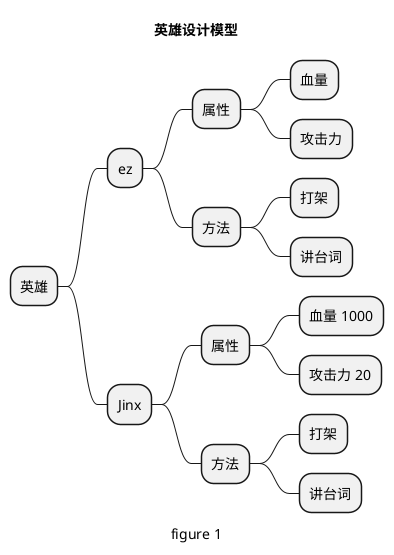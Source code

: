 @startmindmap
'https://plantuml.com/mindmap-diagram

caption figure 1
title 英雄设计模型

* 英雄
** ez
*** 属性
**** 血量
**** 攻击力
*** 方法
**** 打架
**** 讲台词
** Jinx
*** 属性
**** 血量 1000
**** 攻击力 20
*** 方法
**** 打架
**** 讲台词


@endmindmap

